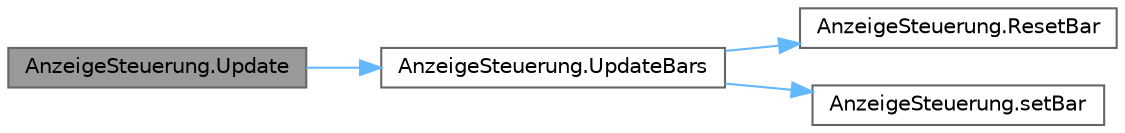 digraph "AnzeigeSteuerung.Update"
{
 // LATEX_PDF_SIZE
  bgcolor="transparent";
  edge [fontname=Helvetica,fontsize=10,labelfontname=Helvetica,labelfontsize=10];
  node [fontname=Helvetica,fontsize=10,shape=box,height=0.2,width=0.4];
  rankdir="LR";
  Node1 [id="Node000001",label="AnzeigeSteuerung.Update",height=0.2,width=0.4,color="gray40", fillcolor="grey60", style="filled", fontcolor="black",tooltip="This method updates the display's bar if the current frame's percentage is different from last frame'..."];
  Node1 -> Node2 [id="edge1_Node000001_Node000002",color="steelblue1",style="solid",tooltip=" "];
  Node2 [id="Node000002",label="AnzeigeSteuerung.UpdateBars",height=0.2,width=0.4,color="grey40", fillcolor="white", style="filled",URL="$class_anzeige_steuerung.html#a2ea95ec382234601fc6efaa6571a9244",tooltip="This method updates the display's bar."];
  Node2 -> Node3 [id="edge2_Node000002_Node000003",color="steelblue1",style="solid",tooltip=" "];
  Node3 [id="Node000003",label="AnzeigeSteuerung.ResetBar",height=0.2,width=0.4,color="grey40", fillcolor="white", style="filled",URL="$class_anzeige_steuerung.html#a438d391d4bad5ee8b99f56b09aa0da7e",tooltip="This method resets the display's bar by changing the mesh."];
  Node2 -> Node4 [id="edge3_Node000002_Node000004",color="steelblue1",style="solid",tooltip=" "];
  Node4 [id="Node000004",label="AnzeigeSteuerung.setBar",height=0.2,width=0.4,color="grey40", fillcolor="white", style="filled",URL="$class_anzeige_steuerung.html#a52786149cb8bea1351a315fe7accdeea",tooltip="This method animates the display's bar by changing the mesh, vertices and indices."];
}
